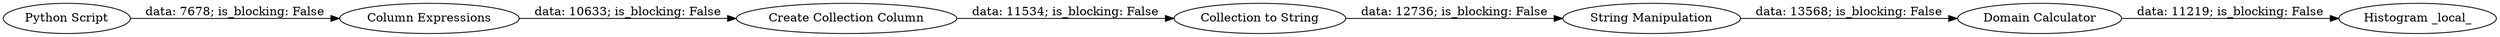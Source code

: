 digraph {
	"8485895164021602229_1" [label="Python Script"]
	"8485895164021602229_6" [label="String Manipulation"]
	"8485895164021602229_3" [label="Create Collection Column"]
	"8485895164021602229_10" [label="Domain Calculator"]
	"8485895164021602229_2" [label="Column Expressions"]
	"8485895164021602229_9" [label="Histogram _local_"]
	"8485895164021602229_5" [label="Collection to String"]
	"8485895164021602229_2" -> "8485895164021602229_3" [label="data: 10633; is_blocking: False"]
	"8485895164021602229_3" -> "8485895164021602229_5" [label="data: 11534; is_blocking: False"]
	"8485895164021602229_1" -> "8485895164021602229_2" [label="data: 7678; is_blocking: False"]
	"8485895164021602229_6" -> "8485895164021602229_10" [label="data: 13568; is_blocking: False"]
	"8485895164021602229_5" -> "8485895164021602229_6" [label="data: 12736; is_blocking: False"]
	"8485895164021602229_10" -> "8485895164021602229_9" [label="data: 11219; is_blocking: False"]
	rankdir=LR
}
